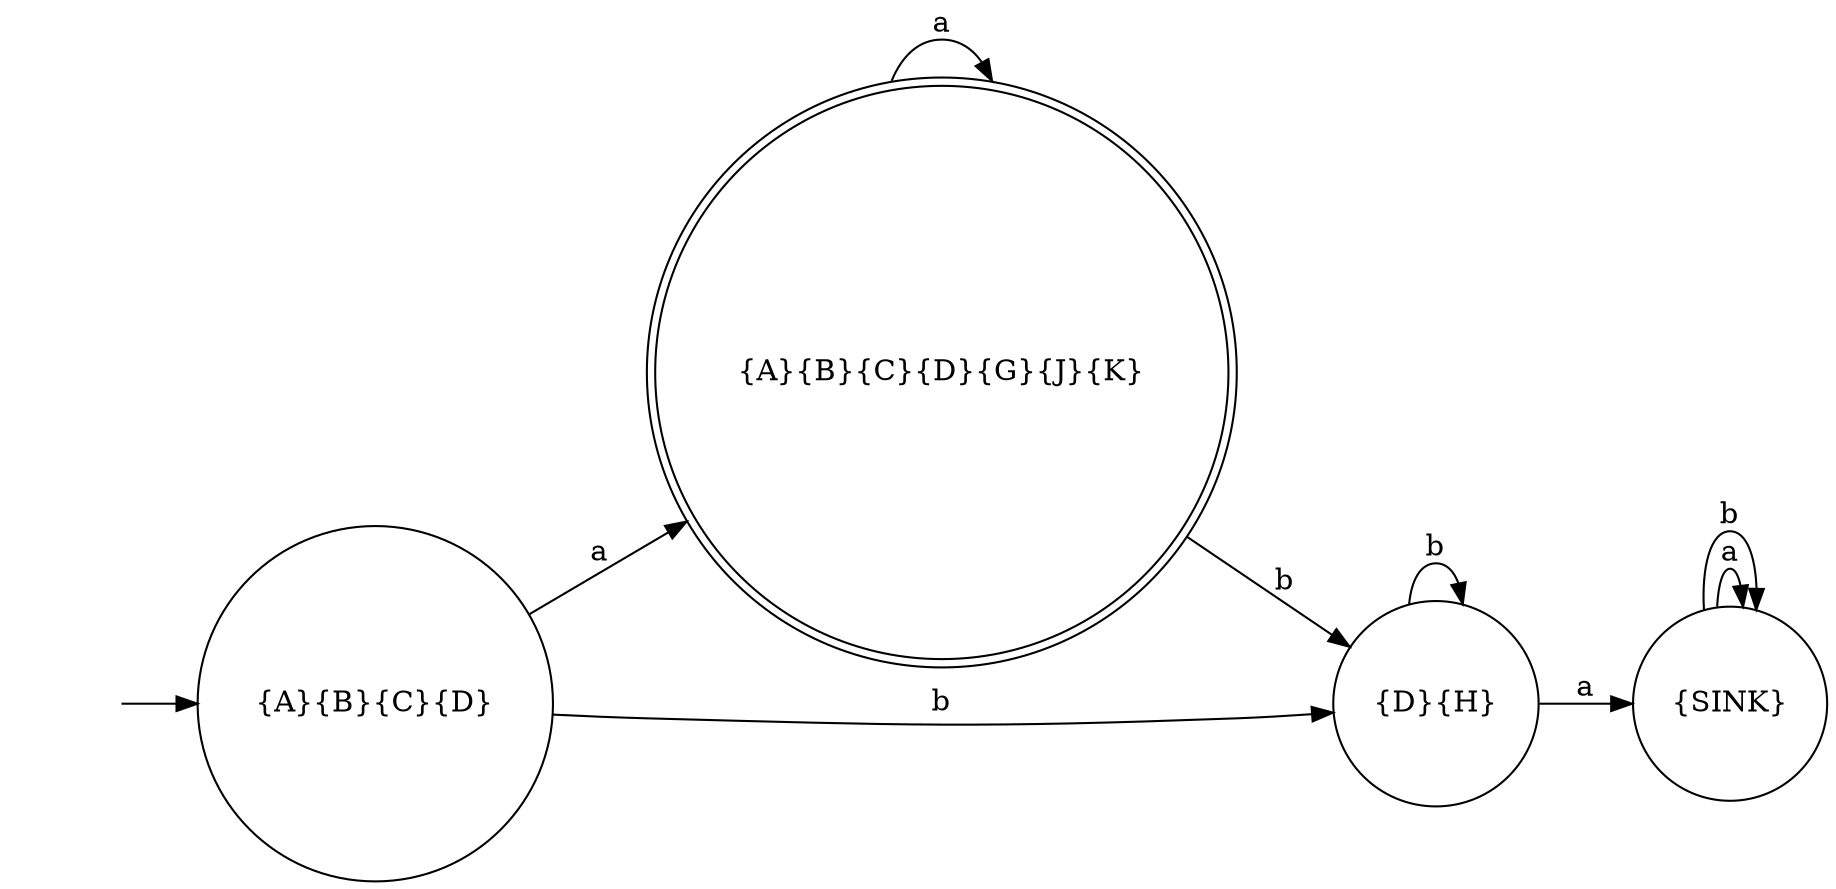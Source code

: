 digraph myAutomatonDFA { 
rankdir=LR; 
"" [shape=none] 
"{A}{B}{C}{D}" [shape=circle] 
"{A}{B}{C}{D}{G}{J}{K}" [shape=doublecircle] 
"{D}{H}" [shape=circle] 
"{SINK}" [shape=circle] 

"" -> "{A}{B}{C}{D}" 
"{A}{B}{C}{D}" -> "{A}{B}{C}{D}{G}{J}{K}" [label="a"] 
"{A}{B}{C}{D}" -> "{D}{H}" [label="b"] 
"{A}{B}{C}{D}{G}{J}{K}" -> "{A}{B}{C}{D}{G}{J}{K}" [label="a"] 
"{A}{B}{C}{D}{G}{J}{K}" -> "{D}{H}" [label="b"] 
"{D}{H}" -> "{SINK}" [label="a"] 
"{D}{H}" -> "{D}{H}" [label="b"] 
"{SINK}" -> "{SINK}" [label="a"] 
"{SINK}" -> "{SINK}" [label="b"] 
}
